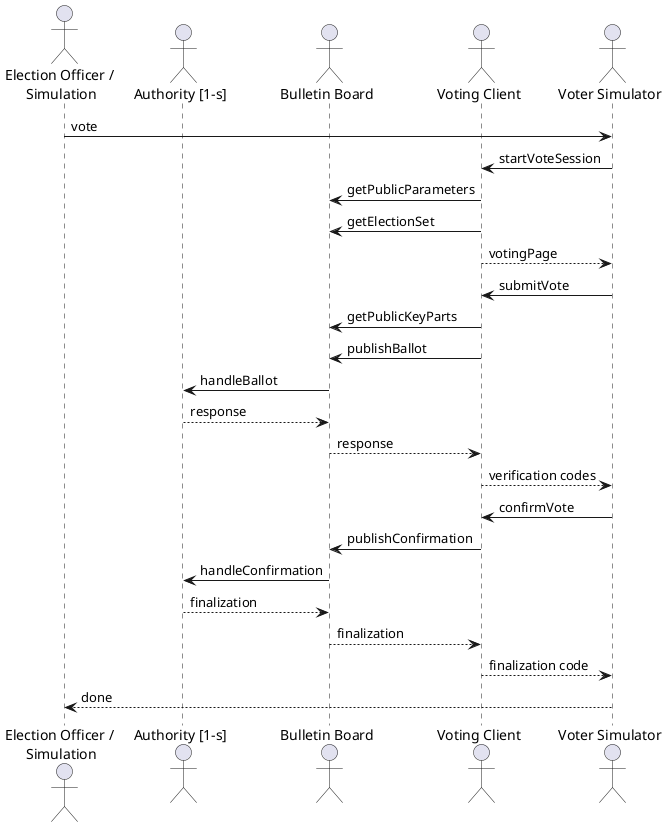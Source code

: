 @startuml
actor "Election Officer / \nSimulation" as eo
actor "Authority [1-s]" as auth
actor "Bulletin Board" as bb
actor "Voting Client" as client
actor "Voter Simulator" as voter

eo -> voter : vote

voter -> client : startVoteSession
client -> bb : getPublicParameters
client -> bb : getElectionSet
client --> voter : votingPage

voter -> client : submitVote
client -> bb : getPublicKeyParts
client -> bb : publishBallot
bb -> auth : handleBallot
auth --> bb : response
bb --> client : response
client --> voter : verification codes

voter -> client : confirmVote
client -> bb : publishConfirmation
bb -> auth : handleConfirmation
auth --> bb : finalization
bb --> client : finalization
client --> voter : finalization code

voter --> eo : done

@enduml
